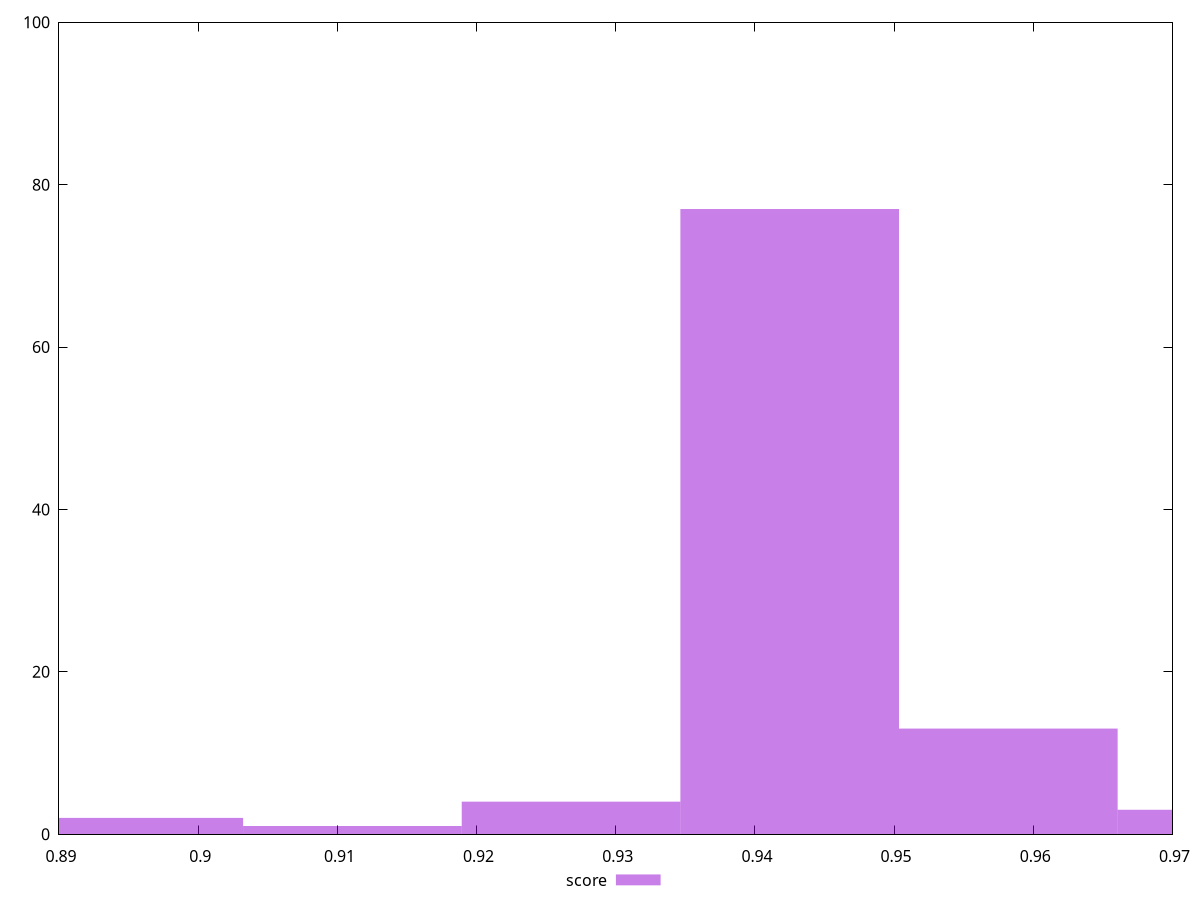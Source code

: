 reset

$score <<EOF
0.9424973530878681 77
0.9582056423059993 13
0.9267890638697369 4
0.9739139315241304 3
0.8953724854334747 2
0.9110807746516059 1
EOF

set key outside below
set boxwidth 0.015708289218131135
set xrange [0.89:0.97]
set yrange [0:100]
set trange [0:100]
set style fill transparent solid 0.5 noborder
set terminal svg size 640, 490 enhanced background rgb 'white'
set output "report_00009_2021-02-08T22-37-41.559Z/mainthread-work-breakdown/samples/pages+cached+noadtech/score/histogram.svg"

plot $score title "score" with boxes

reset
